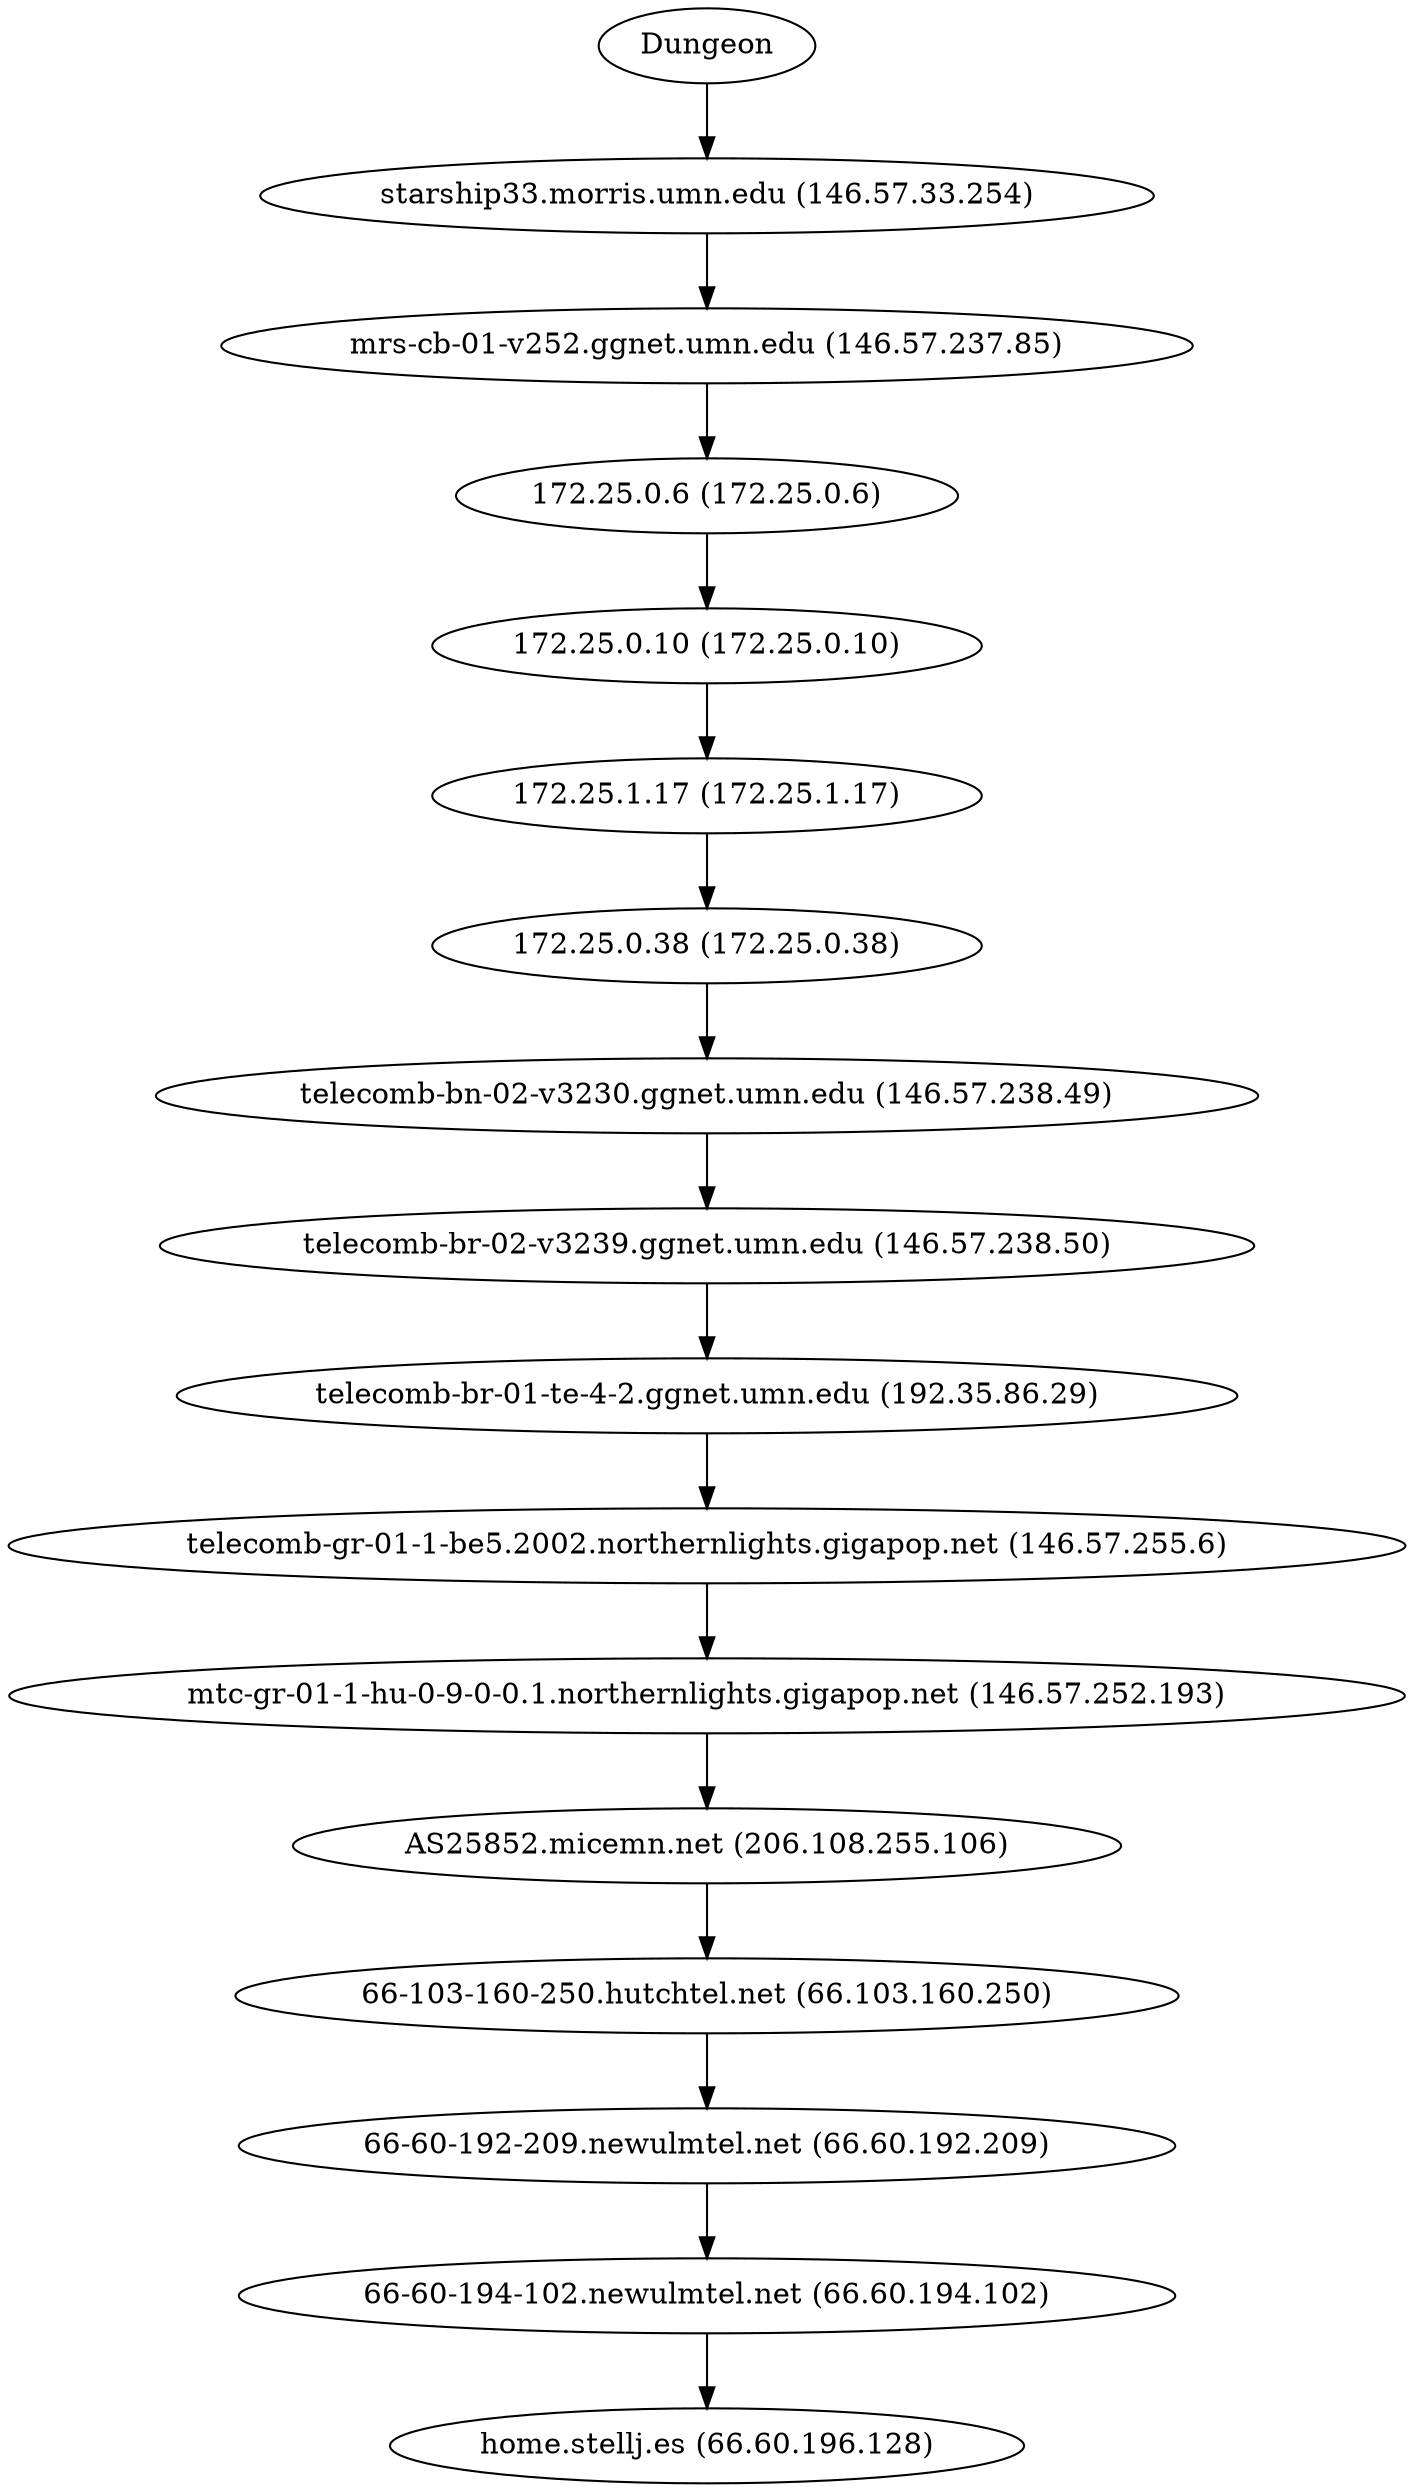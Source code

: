 digraph network {

// traceroute to home.stellj.es (66.60.196.128), 60 hops max, 60 byte packets
"Dungeon" -> "starship33.morris.umn.edu (146.57.33.254)";
"starship33.morris.umn.edu (146.57.33.254)" -> "mrs-cb-01-v252.ggnet.umn.edu (146.57.237.85)";
"mrs-cb-01-v252.ggnet.umn.edu (146.57.237.85)" -> "172.25.0.6 (172.25.0.6)";
"172.25.0.6 (172.25.0.6)" -> "172.25.0.10 (172.25.0.10)";
"172.25.0.10 (172.25.0.10)" -> "172.25.1.17 (172.25.1.17)";
"172.25.1.17 (172.25.1.17)" -> "172.25.0.38 (172.25.0.38)";
"172.25.0.38 (172.25.0.38)" -> "telecomb-bn-02-v3230.ggnet.umn.edu (146.57.238.49)";
"telecomb-bn-02-v3230.ggnet.umn.edu (146.57.238.49)" -> "telecomb-br-02-v3239.ggnet.umn.edu (146.57.238.50)";
"telecomb-br-02-v3239.ggnet.umn.edu (146.57.238.50)" -> "telecomb-br-01-te-4-2.ggnet.umn.edu (192.35.86.29)";
"telecomb-br-01-te-4-2.ggnet.umn.edu (192.35.86.29)" -> "telecomb-gr-01-1-be5.2002.northernlights.gigapop.net (146.57.255.6)";
"telecomb-gr-01-1-be5.2002.northernlights.gigapop.net (146.57.255.6)" -> "mtc-gr-01-1-hu-0-9-0-0.1.northernlights.gigapop.net (146.57.252.193)";
"mtc-gr-01-1-hu-0-9-0-0.1.northernlights.gigapop.net (146.57.252.193)" -> "AS25852.micemn.net (206.108.255.106)";
"AS25852.micemn.net (206.108.255.106)" -> "66-103-160-250.hutchtel.net (66.103.160.250)";
"66-103-160-250.hutchtel.net (66.103.160.250)" -> "66-60-192-209.newulmtel.net (66.60.192.209)";
"66-60-192-209.newulmtel.net (66.60.192.209)" -> "66-60-194-102.newulmtel.net (66.60.194.102)";
"66-60-194-102.newulmtel.net (66.60.194.102)" -> "home.stellj.es (66.60.196.128)";
}
